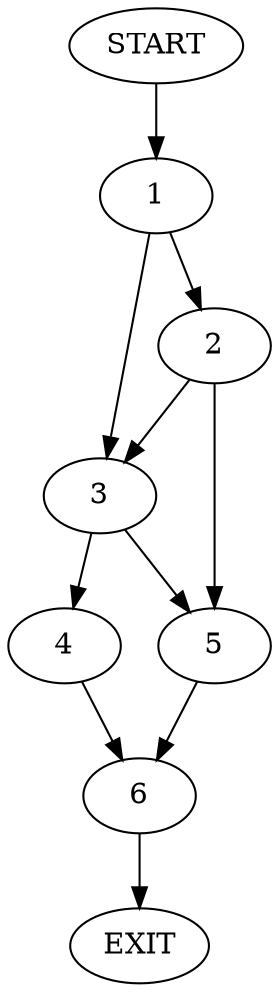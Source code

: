 digraph {
0 [label="START"]
7 [label="EXIT"]
0 -> 1
1 -> 2
1 -> 3
3 -> 4
3 -> 5
2 -> 5
2 -> 3
5 -> 6
4 -> 6
6 -> 7
}
